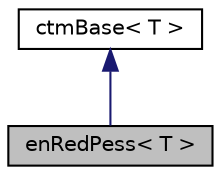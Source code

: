 digraph "enRedPess&lt; T &gt;"
{
  edge [fontname="Helvetica",fontsize="10",labelfontname="Helvetica",labelfontsize="10"];
  node [fontname="Helvetica",fontsize="10",shape=record];
  Node1 [label="enRedPess\< T \>",height=0.2,width=0.4,color="black", fillcolor="grey75", style="filled", fontcolor="black"];
  Node2 -> Node1 [dir="back",color="midnightblue",fontsize="10",style="solid",fontname="Helvetica"];
  Node2 [label="ctmBase\< T \>",height=0.2,width=0.4,color="black", fillcolor="white", style="filled",URL="$classctmBase.html",tooltip="Base class for CTM. "];
}
